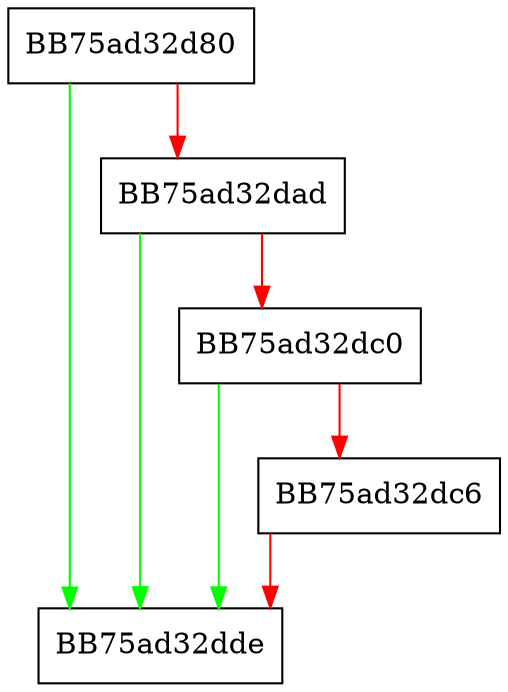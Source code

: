 digraph GetElementPriority {
  node [shape="box"];
  graph [splines=ortho];
  BB75ad32d80 -> BB75ad32dde [color="green"];
  BB75ad32d80 -> BB75ad32dad [color="red"];
  BB75ad32dad -> BB75ad32dde [color="green"];
  BB75ad32dad -> BB75ad32dc0 [color="red"];
  BB75ad32dc0 -> BB75ad32dde [color="green"];
  BB75ad32dc0 -> BB75ad32dc6 [color="red"];
  BB75ad32dc6 -> BB75ad32dde [color="red"];
}